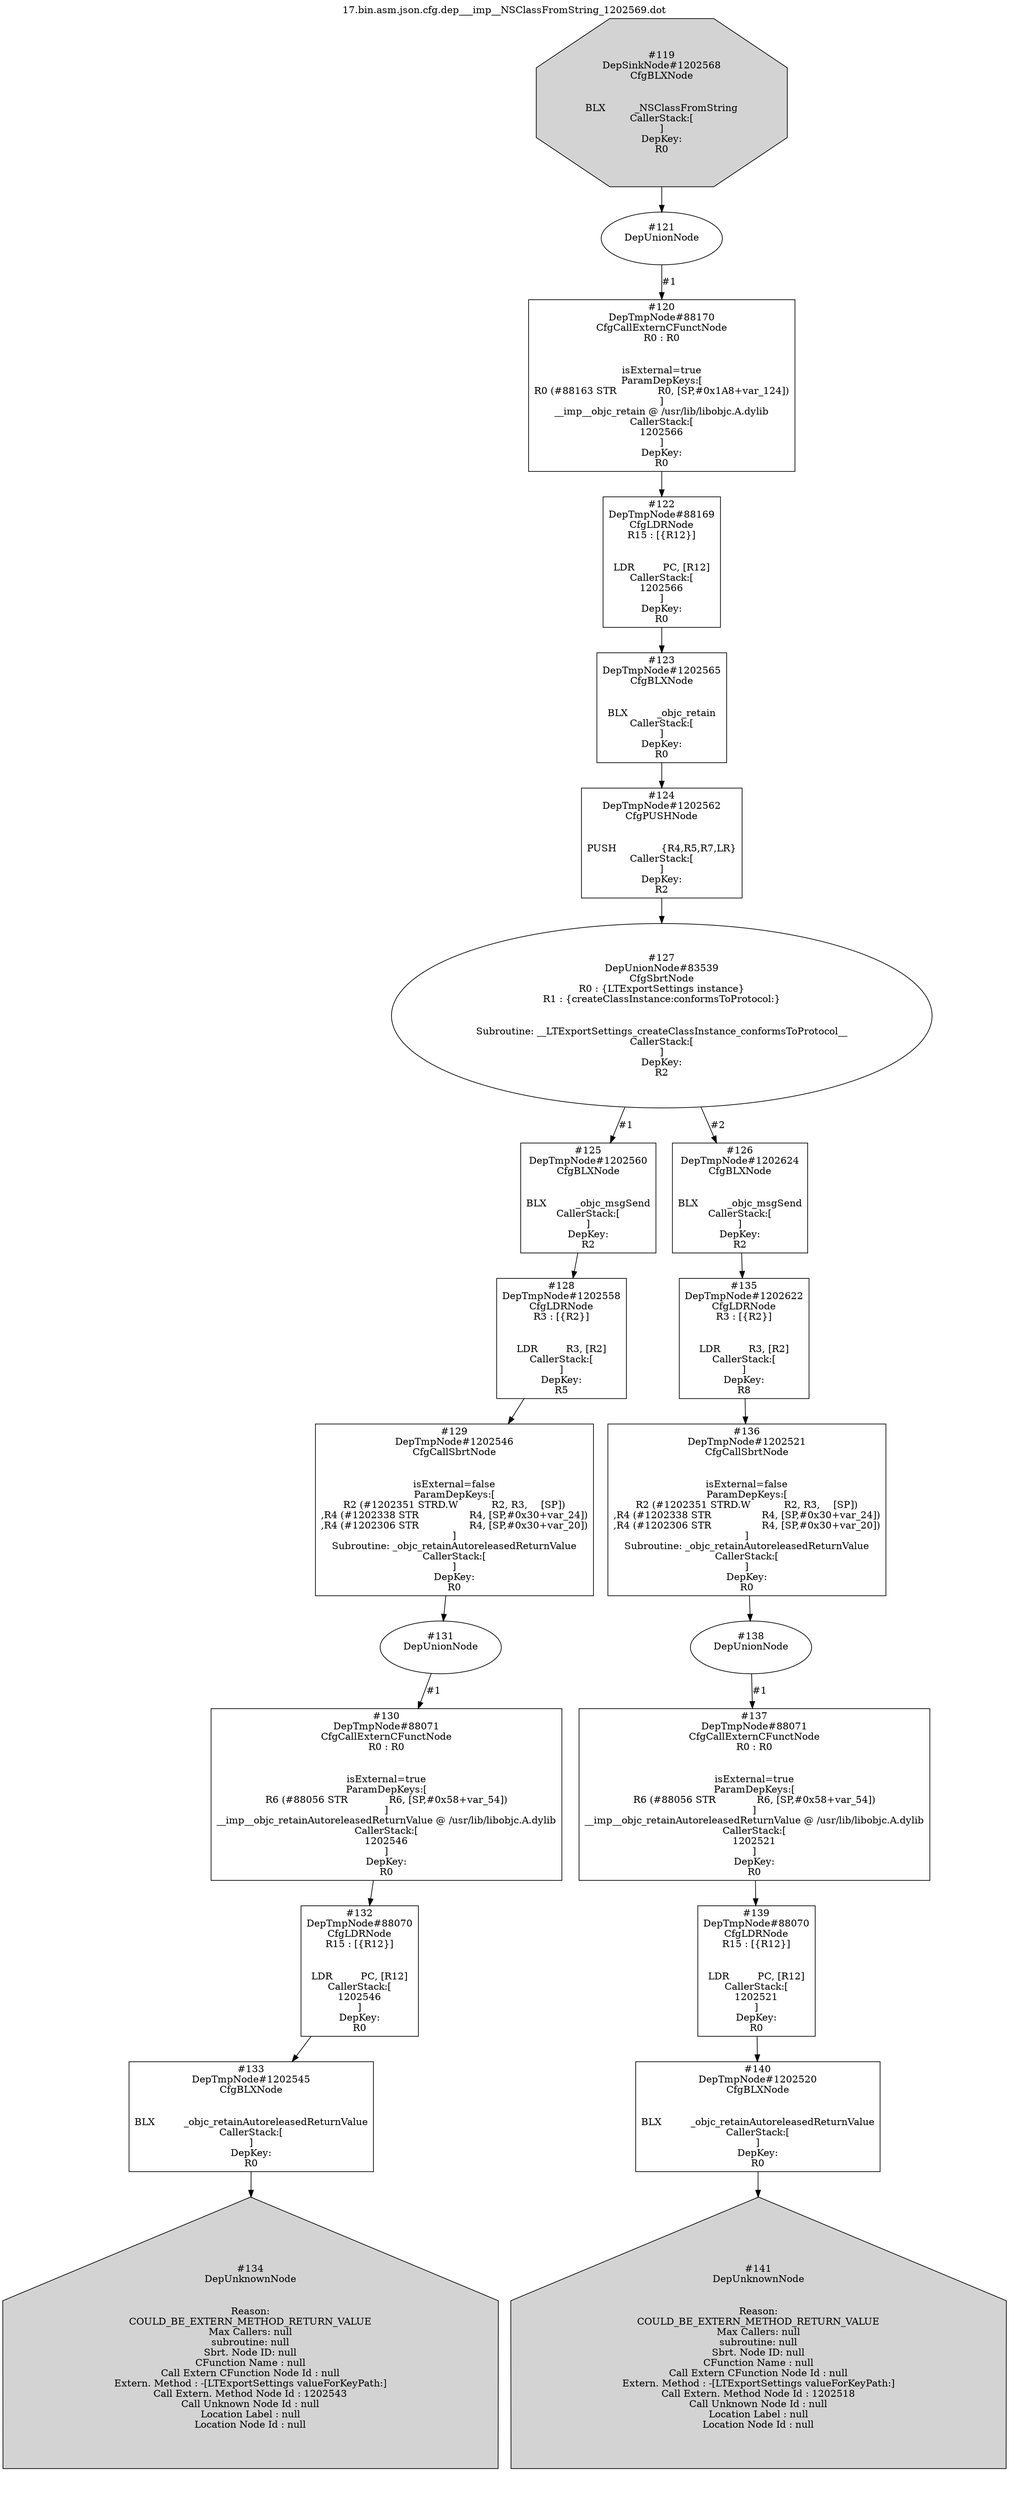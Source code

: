 digraph cfg {
	label="17.bin.asm.json.cfg.dep___imp__NSClassFromString_1202569.dot"
	labelloc=t
		n119 [shape=octagon, label="#119\nDepSinkNode#1202568\nCfgBLXNode\n\n\nBLX		_NSClassFromString\nCallerStack:[\n]\nDepKey:\nR0",style=filled];
		n120 [shape=box, label="#120\nDepTmpNode#88170\nCfgCallExternCFunctNode\nR0 : R0\n\n\nisExternal=true\nParamDepKeys:[\nR0 (#88163 STR		R0, [SP,#0x1A8+var_124])\n]\n__imp__objc_retain @ /usr/lib/libobjc.A.dylib\nCallerStack:[\n1202566\n]\nDepKey:\nR0"];
		n121 [shape=ellipse, label="#121\nDepUnionNode\n\n"];
		n122 [shape=box, label="#122\nDepTmpNode#88169\nCfgLDRNode\nR15 : [{R12}]\n\n\nLDR		PC, [R12]\nCallerStack:[\n1202566\n]\nDepKey:\nR0"];
		n123 [shape=box, label="#123\nDepTmpNode#1202565\nCfgBLXNode\n\n\nBLX		_objc_retain\nCallerStack:[\n]\nDepKey:\nR0"];
		n124 [shape=box, label="#124\nDepTmpNode#1202562\nCfgPUSHNode\n\n\nPUSH		{R4,R5,R7,LR}\nCallerStack:[\n]\nDepKey:\nR2"];
		n125 [shape=box, label="#125\nDepTmpNode#1202560\nCfgBLXNode\n\n\nBLX		_objc_msgSend\nCallerStack:[\n]\nDepKey:\nR2"];
		n126 [shape=box, label="#126\nDepTmpNode#1202624\nCfgBLXNode\n\n\nBLX		_objc_msgSend\nCallerStack:[\n]\nDepKey:\nR2"];
		n127 [shape=ellipse, label="#127\nDepUnionNode#83539\nCfgSbrtNode\nR0 : {LTExportSettings instance}\nR1 : {createClassInstance:conformsToProtocol:}\n\n\nSubroutine: __LTExportSettings_createClassInstance_conformsToProtocol__\nCallerStack:[\n]\nDepKey:\nR2"];
		n128 [shape=box, label="#128\nDepTmpNode#1202558\nCfgLDRNode\nR3 : [{R2}]\n\n\nLDR		R3, [R2]\nCallerStack:[\n]\nDepKey:\nR5"];
		n129 [shape=box, label="#129\nDepTmpNode#1202546\nCfgCallSbrtNode\n\n\nisExternal=false\nParamDepKeys:[\nR2 (#1202351 STRD.W		R2, R3,	[SP])\n,R4 (#1202338 STR		R4, [SP,#0x30+var_24])\n,R4 (#1202306 STR		R4, [SP,#0x30+var_20])\n]\nSubroutine: _objc_retainAutoreleasedReturnValue\nCallerStack:[\n]\nDepKey:\nR0"];
		n130 [shape=box, label="#130\nDepTmpNode#88071\nCfgCallExternCFunctNode\nR0 : R0\n\n\nisExternal=true\nParamDepKeys:[\nR6 (#88056 STR		R6, [SP,#0x58+var_54])\n]\n__imp__objc_retainAutoreleasedReturnValue @ /usr/lib/libobjc.A.dylib\nCallerStack:[\n1202546\n]\nDepKey:\nR0"];
		n131 [shape=ellipse, label="#131\nDepUnionNode\n\n"];
		n132 [shape=box, label="#132\nDepTmpNode#88070\nCfgLDRNode\nR15 : [{R12}]\n\n\nLDR		PC, [R12]\nCallerStack:[\n1202546\n]\nDepKey:\nR0"];
		n133 [shape=box, label="#133\nDepTmpNode#1202545\nCfgBLXNode\n\n\nBLX		_objc_retainAutoreleasedReturnValue\nCallerStack:[\n]\nDepKey:\nR0"];
		n134 [shape=house, label="#134\nDepUnknownNode\n\n\nReason:\nCOULD_BE_EXTERN_METHOD_RETURN_VALUE\nMax Callers: null\nsubroutine: null\nSbrt. Node ID: null\nCFunction Name : null\nCall Extern CFunction Node Id : null\nExtern. Method : -[LTExportSettings valueForKeyPath:]\nCall Extern. Method Node Id : 1202543\nCall Unknown Node Id : null\nLocation Label : null\nLocation Node Id : null",style=filled];
		n135 [shape=box, label="#135\nDepTmpNode#1202622\nCfgLDRNode\nR3 : [{R2}]\n\n\nLDR		R3, [R2]\nCallerStack:[\n]\nDepKey:\nR8"];
		n136 [shape=box, label="#136\nDepTmpNode#1202521\nCfgCallSbrtNode\n\n\nisExternal=false\nParamDepKeys:[\nR2 (#1202351 STRD.W		R2, R3,	[SP])\n,R4 (#1202338 STR		R4, [SP,#0x30+var_24])\n,R4 (#1202306 STR		R4, [SP,#0x30+var_20])\n]\nSubroutine: _objc_retainAutoreleasedReturnValue\nCallerStack:[\n]\nDepKey:\nR0"];
		n137 [shape=box, label="#137\nDepTmpNode#88071\nCfgCallExternCFunctNode\nR0 : R0\n\n\nisExternal=true\nParamDepKeys:[\nR6 (#88056 STR		R6, [SP,#0x58+var_54])\n]\n__imp__objc_retainAutoreleasedReturnValue @ /usr/lib/libobjc.A.dylib\nCallerStack:[\n1202521\n]\nDepKey:\nR0"];
		n138 [shape=ellipse, label="#138\nDepUnionNode\n\n"];
		n139 [shape=box, label="#139\nDepTmpNode#88070\nCfgLDRNode\nR15 : [{R12}]\n\n\nLDR		PC, [R12]\nCallerStack:[\n1202521\n]\nDepKey:\nR0"];
		n140 [shape=box, label="#140\nDepTmpNode#1202520\nCfgBLXNode\n\n\nBLX		_objc_retainAutoreleasedReturnValue\nCallerStack:[\n]\nDepKey:\nR0"];
		n141 [shape=house, label="#141\nDepUnknownNode\n\n\nReason:\nCOULD_BE_EXTERN_METHOD_RETURN_VALUE\nMax Callers: null\nsubroutine: null\nSbrt. Node ID: null\nCFunction Name : null\nCall Extern CFunction Node Id : null\nExtern. Method : -[LTExportSettings valueForKeyPath:]\nCall Extern. Method Node Id : 1202518\nCall Unknown Node Id : null\nLocation Label : null\nLocation Node Id : null",style=filled];
		n121 -> n120 [label="#1"];
		n120 -> n122 [label=""];
		n122 -> n123 [label=""];
		n123 -> n124 [label=""];
		n124 -> n127 [label=""];
		n127 -> n125 [label="#1"];
		n125 -> n128 [label=""];
		n128 -> n129 [label=""];
		n131 -> n130 [label="#1"];
		n130 -> n132 [label=""];
		n132 -> n133 [label=""];
		n133 -> n134 [label=""];
		n129 -> n131 [label=""];
		n127 -> n126 [label="#2"];
		n126 -> n135 [label=""];
		n135 -> n136 [label=""];
		n138 -> n137 [label="#1"];
		n137 -> n139 [label=""];
		n139 -> n140 [label=""];
		n140 -> n141 [label=""];
		n136 -> n138 [label=""];
		n119 -> n121 [label=""];




}